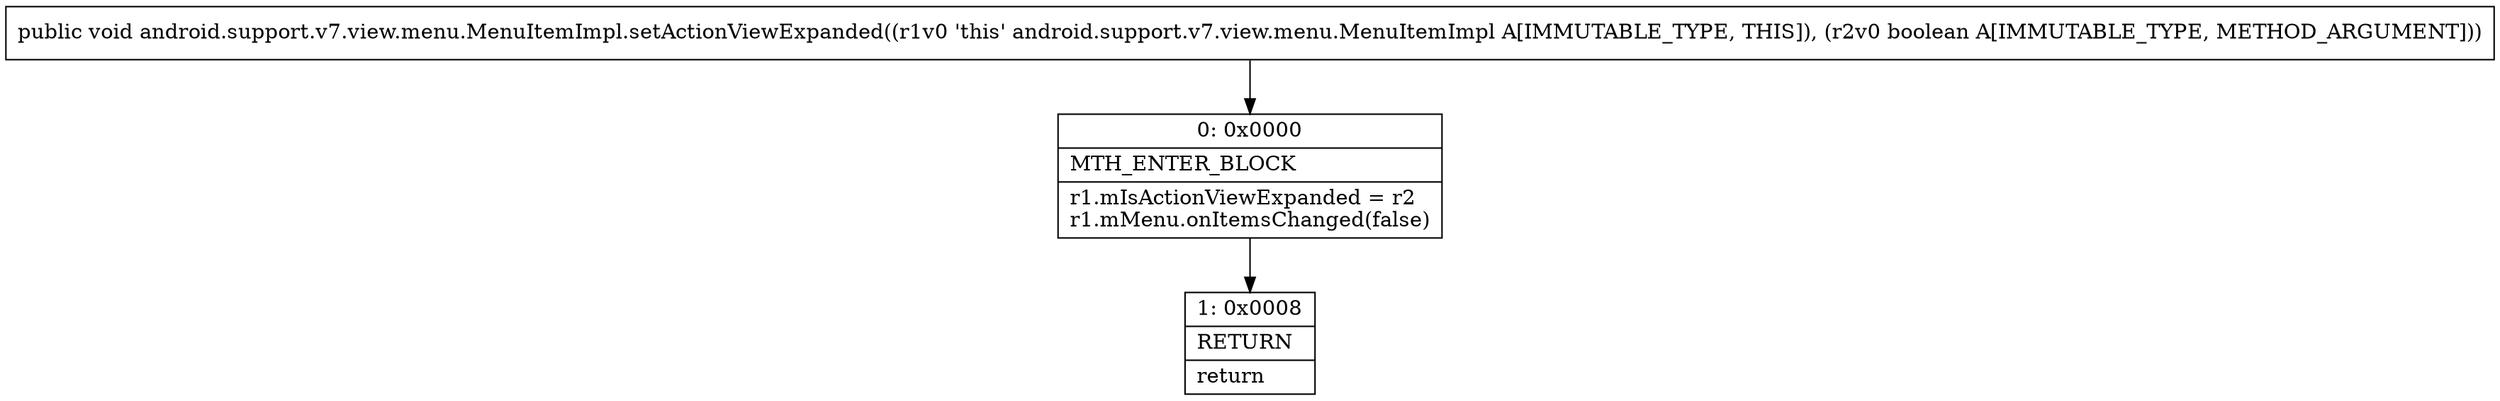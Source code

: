 digraph "CFG forandroid.support.v7.view.menu.MenuItemImpl.setActionViewExpanded(Z)V" {
Node_0 [shape=record,label="{0\:\ 0x0000|MTH_ENTER_BLOCK\l|r1.mIsActionViewExpanded = r2\lr1.mMenu.onItemsChanged(false)\l}"];
Node_1 [shape=record,label="{1\:\ 0x0008|RETURN\l|return\l}"];
MethodNode[shape=record,label="{public void android.support.v7.view.menu.MenuItemImpl.setActionViewExpanded((r1v0 'this' android.support.v7.view.menu.MenuItemImpl A[IMMUTABLE_TYPE, THIS]), (r2v0 boolean A[IMMUTABLE_TYPE, METHOD_ARGUMENT])) }"];
MethodNode -> Node_0;
Node_0 -> Node_1;
}


